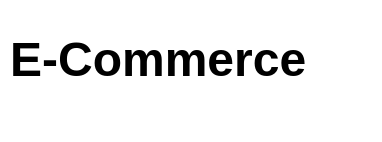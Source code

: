 <mxfile version="20.3.0" type="device"><diagram id="AuOASR0xRfKNXx2gwnwh" name="Página-1"><mxGraphModel dx="1102" dy="525" grid="1" gridSize="10" guides="1" tooltips="1" connect="1" arrows="1" fold="1" page="1" pageScale="1" pageWidth="827" pageHeight="1169" math="0" shadow="0"><root><mxCell id="0"/><mxCell id="1" parent="0"/><mxCell id="SaVehoT2TRPcaO3ptE1v-1" value="&lt;h1&gt;E-Commerce&lt;/h1&gt;" style="text;html=1;strokeColor=none;fillColor=none;spacing=5;spacingTop=-20;whiteSpace=wrap;overflow=hidden;rounded=0;" vertex="1" parent="1"><mxGeometry x="190" y="10" width="190" height="60" as="geometry"/></mxCell></root></mxGraphModel></diagram></mxfile>